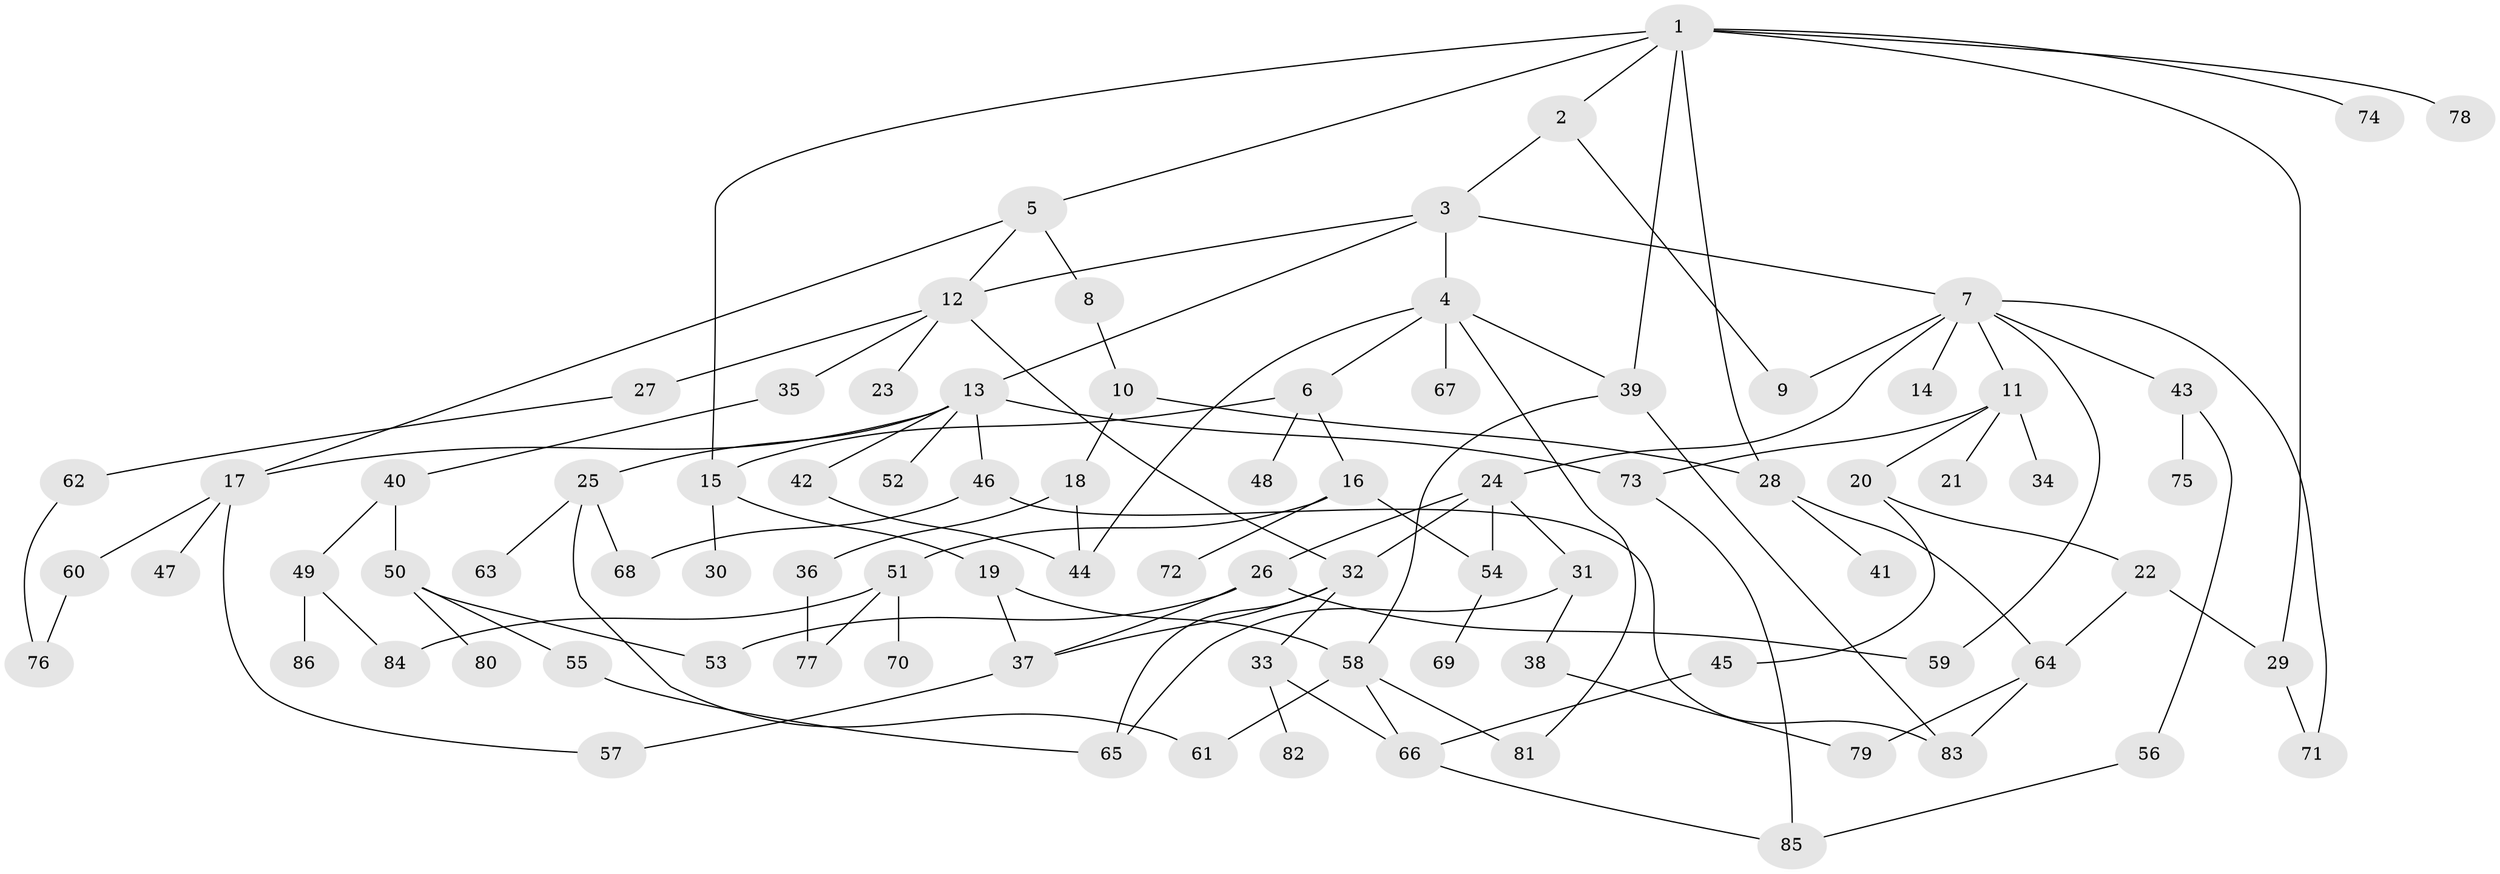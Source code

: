 // coarse degree distribution, {4: 0.23076923076923078, 5: 0.15384615384615385, 8: 0.038461538461538464, 3: 0.23076923076923078, 6: 0.19230769230769232, 2: 0.15384615384615385}
// Generated by graph-tools (version 1.1) at 2025/36/03/04/25 23:36:00]
// undirected, 86 vertices, 120 edges
graph export_dot {
  node [color=gray90,style=filled];
  1;
  2;
  3;
  4;
  5;
  6;
  7;
  8;
  9;
  10;
  11;
  12;
  13;
  14;
  15;
  16;
  17;
  18;
  19;
  20;
  21;
  22;
  23;
  24;
  25;
  26;
  27;
  28;
  29;
  30;
  31;
  32;
  33;
  34;
  35;
  36;
  37;
  38;
  39;
  40;
  41;
  42;
  43;
  44;
  45;
  46;
  47;
  48;
  49;
  50;
  51;
  52;
  53;
  54;
  55;
  56;
  57;
  58;
  59;
  60;
  61;
  62;
  63;
  64;
  65;
  66;
  67;
  68;
  69;
  70;
  71;
  72;
  73;
  74;
  75;
  76;
  77;
  78;
  79;
  80;
  81;
  82;
  83;
  84;
  85;
  86;
  1 -- 2;
  1 -- 5;
  1 -- 28;
  1 -- 29;
  1 -- 74;
  1 -- 78;
  1 -- 39;
  1 -- 15;
  2 -- 3;
  2 -- 9;
  3 -- 4;
  3 -- 7;
  3 -- 12;
  3 -- 13;
  4 -- 6;
  4 -- 39;
  4 -- 44;
  4 -- 67;
  4 -- 81;
  5 -- 8;
  5 -- 17;
  5 -- 12;
  6 -- 15;
  6 -- 16;
  6 -- 48;
  7 -- 11;
  7 -- 14;
  7 -- 24;
  7 -- 43;
  7 -- 71;
  7 -- 9;
  7 -- 59;
  8 -- 10;
  10 -- 18;
  10 -- 28;
  11 -- 20;
  11 -- 21;
  11 -- 34;
  11 -- 73;
  12 -- 23;
  12 -- 27;
  12 -- 32;
  12 -- 35;
  13 -- 25;
  13 -- 42;
  13 -- 46;
  13 -- 52;
  13 -- 17;
  13 -- 73;
  15 -- 19;
  15 -- 30;
  16 -- 51;
  16 -- 72;
  16 -- 54;
  17 -- 47;
  17 -- 57;
  17 -- 60;
  18 -- 36;
  18 -- 44;
  19 -- 37;
  19 -- 58;
  20 -- 22;
  20 -- 45;
  22 -- 64;
  22 -- 29;
  24 -- 26;
  24 -- 31;
  24 -- 54;
  24 -- 32;
  25 -- 63;
  25 -- 68;
  25 -- 61;
  26 -- 37;
  26 -- 53;
  26 -- 59;
  27 -- 62;
  28 -- 41;
  28 -- 64;
  29 -- 71;
  31 -- 38;
  31 -- 65;
  32 -- 33;
  32 -- 37;
  32 -- 65;
  33 -- 82;
  33 -- 66;
  35 -- 40;
  36 -- 77;
  37 -- 57;
  38 -- 79;
  39 -- 58;
  39 -- 83;
  40 -- 49;
  40 -- 50;
  42 -- 44;
  43 -- 56;
  43 -- 75;
  45 -- 66;
  46 -- 68;
  46 -- 83;
  49 -- 86;
  49 -- 84;
  50 -- 55;
  50 -- 80;
  50 -- 53;
  51 -- 70;
  51 -- 77;
  51 -- 84;
  54 -- 69;
  55 -- 65;
  56 -- 85;
  58 -- 61;
  58 -- 81;
  58 -- 66;
  60 -- 76;
  62 -- 76;
  64 -- 79;
  64 -- 83;
  66 -- 85;
  73 -- 85;
}
